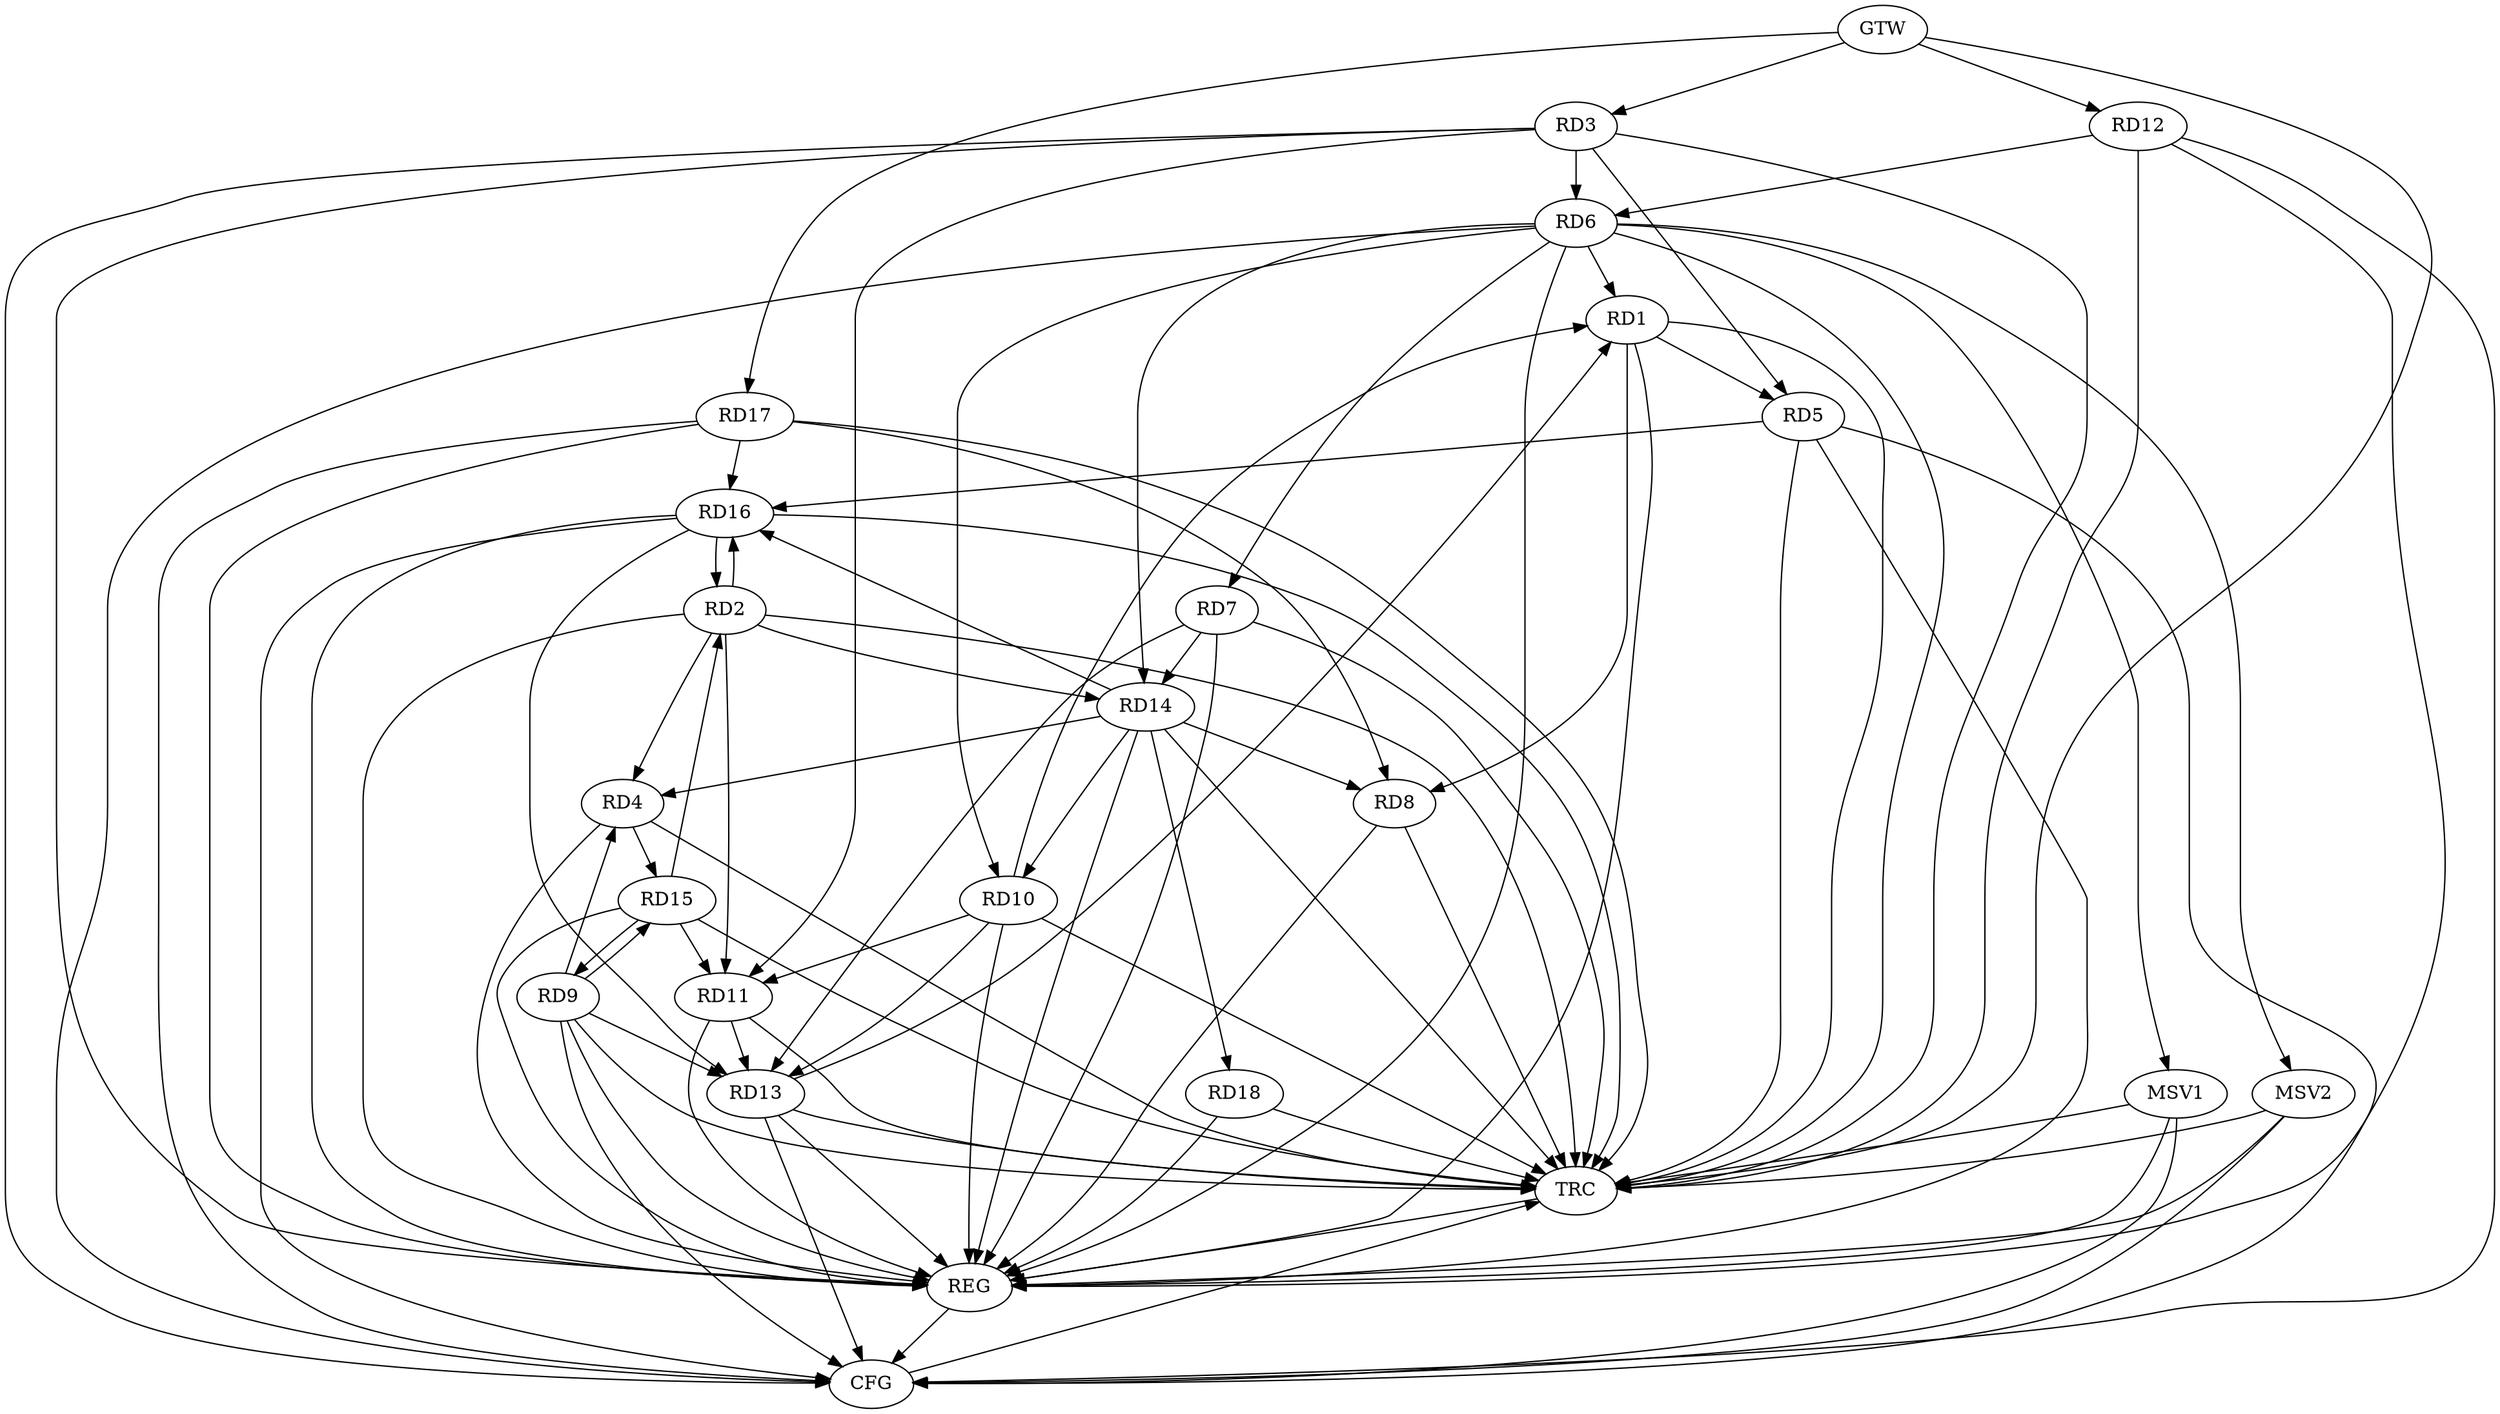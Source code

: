 strict digraph G {
  RD1 [ label="RD1" ];
  RD2 [ label="RD2" ];
  RD3 [ label="RD3" ];
  RD4 [ label="RD4" ];
  RD5 [ label="RD5" ];
  RD6 [ label="RD6" ];
  RD7 [ label="RD7" ];
  RD8 [ label="RD8" ];
  RD9 [ label="RD9" ];
  RD10 [ label="RD10" ];
  RD11 [ label="RD11" ];
  RD12 [ label="RD12" ];
  RD13 [ label="RD13" ];
  RD14 [ label="RD14" ];
  RD15 [ label="RD15" ];
  RD16 [ label="RD16" ];
  RD17 [ label="RD17" ];
  RD18 [ label="RD18" ];
  GTW [ label="GTW" ];
  REG [ label="REG" ];
  CFG [ label="CFG" ];
  TRC [ label="TRC" ];
  MSV1 [ label="MSV1" ];
  MSV2 [ label="MSV2" ];
  RD1 -> RD5;
  RD6 -> RD1;
  RD1 -> RD8;
  RD10 -> RD1;
  RD13 -> RD1;
  RD2 -> RD4;
  RD2 -> RD11;
  RD2 -> RD14;
  RD15 -> RD2;
  RD2 -> RD16;
  RD16 -> RD2;
  RD3 -> RD5;
  RD3 -> RD6;
  RD3 -> RD11;
  RD9 -> RD4;
  RD14 -> RD4;
  RD4 -> RD15;
  RD5 -> RD16;
  RD6 -> RD7;
  RD6 -> RD10;
  RD12 -> RD6;
  RD6 -> RD14;
  RD7 -> RD13;
  RD7 -> RD14;
  RD14 -> RD8;
  RD17 -> RD8;
  RD9 -> RD13;
  RD9 -> RD15;
  RD15 -> RD9;
  RD10 -> RD11;
  RD10 -> RD13;
  RD14 -> RD10;
  RD11 -> RD13;
  RD15 -> RD11;
  RD16 -> RD13;
  RD14 -> RD16;
  RD14 -> RD18;
  RD17 -> RD16;
  GTW -> RD3;
  GTW -> RD12;
  GTW -> RD17;
  RD1 -> REG;
  RD2 -> REG;
  RD3 -> REG;
  RD4 -> REG;
  RD5 -> REG;
  RD6 -> REG;
  RD7 -> REG;
  RD8 -> REG;
  RD9 -> REG;
  RD10 -> REG;
  RD11 -> REG;
  RD12 -> REG;
  RD13 -> REG;
  RD14 -> REG;
  RD15 -> REG;
  RD16 -> REG;
  RD17 -> REG;
  RD18 -> REG;
  RD12 -> CFG;
  RD5 -> CFG;
  RD16 -> CFG;
  RD13 -> CFG;
  RD9 -> CFG;
  RD17 -> CFG;
  RD3 -> CFG;
  RD6 -> CFG;
  REG -> CFG;
  RD1 -> TRC;
  RD2 -> TRC;
  RD3 -> TRC;
  RD4 -> TRC;
  RD5 -> TRC;
  RD6 -> TRC;
  RD7 -> TRC;
  RD8 -> TRC;
  RD9 -> TRC;
  RD10 -> TRC;
  RD11 -> TRC;
  RD12 -> TRC;
  RD13 -> TRC;
  RD14 -> TRC;
  RD15 -> TRC;
  RD16 -> TRC;
  RD17 -> TRC;
  RD18 -> TRC;
  GTW -> TRC;
  CFG -> TRC;
  TRC -> REG;
  RD6 -> MSV1;
  RD6 -> MSV2;
  MSV1 -> REG;
  MSV1 -> TRC;
  MSV1 -> CFG;
  MSV2 -> REG;
  MSV2 -> TRC;
  MSV2 -> CFG;
}
